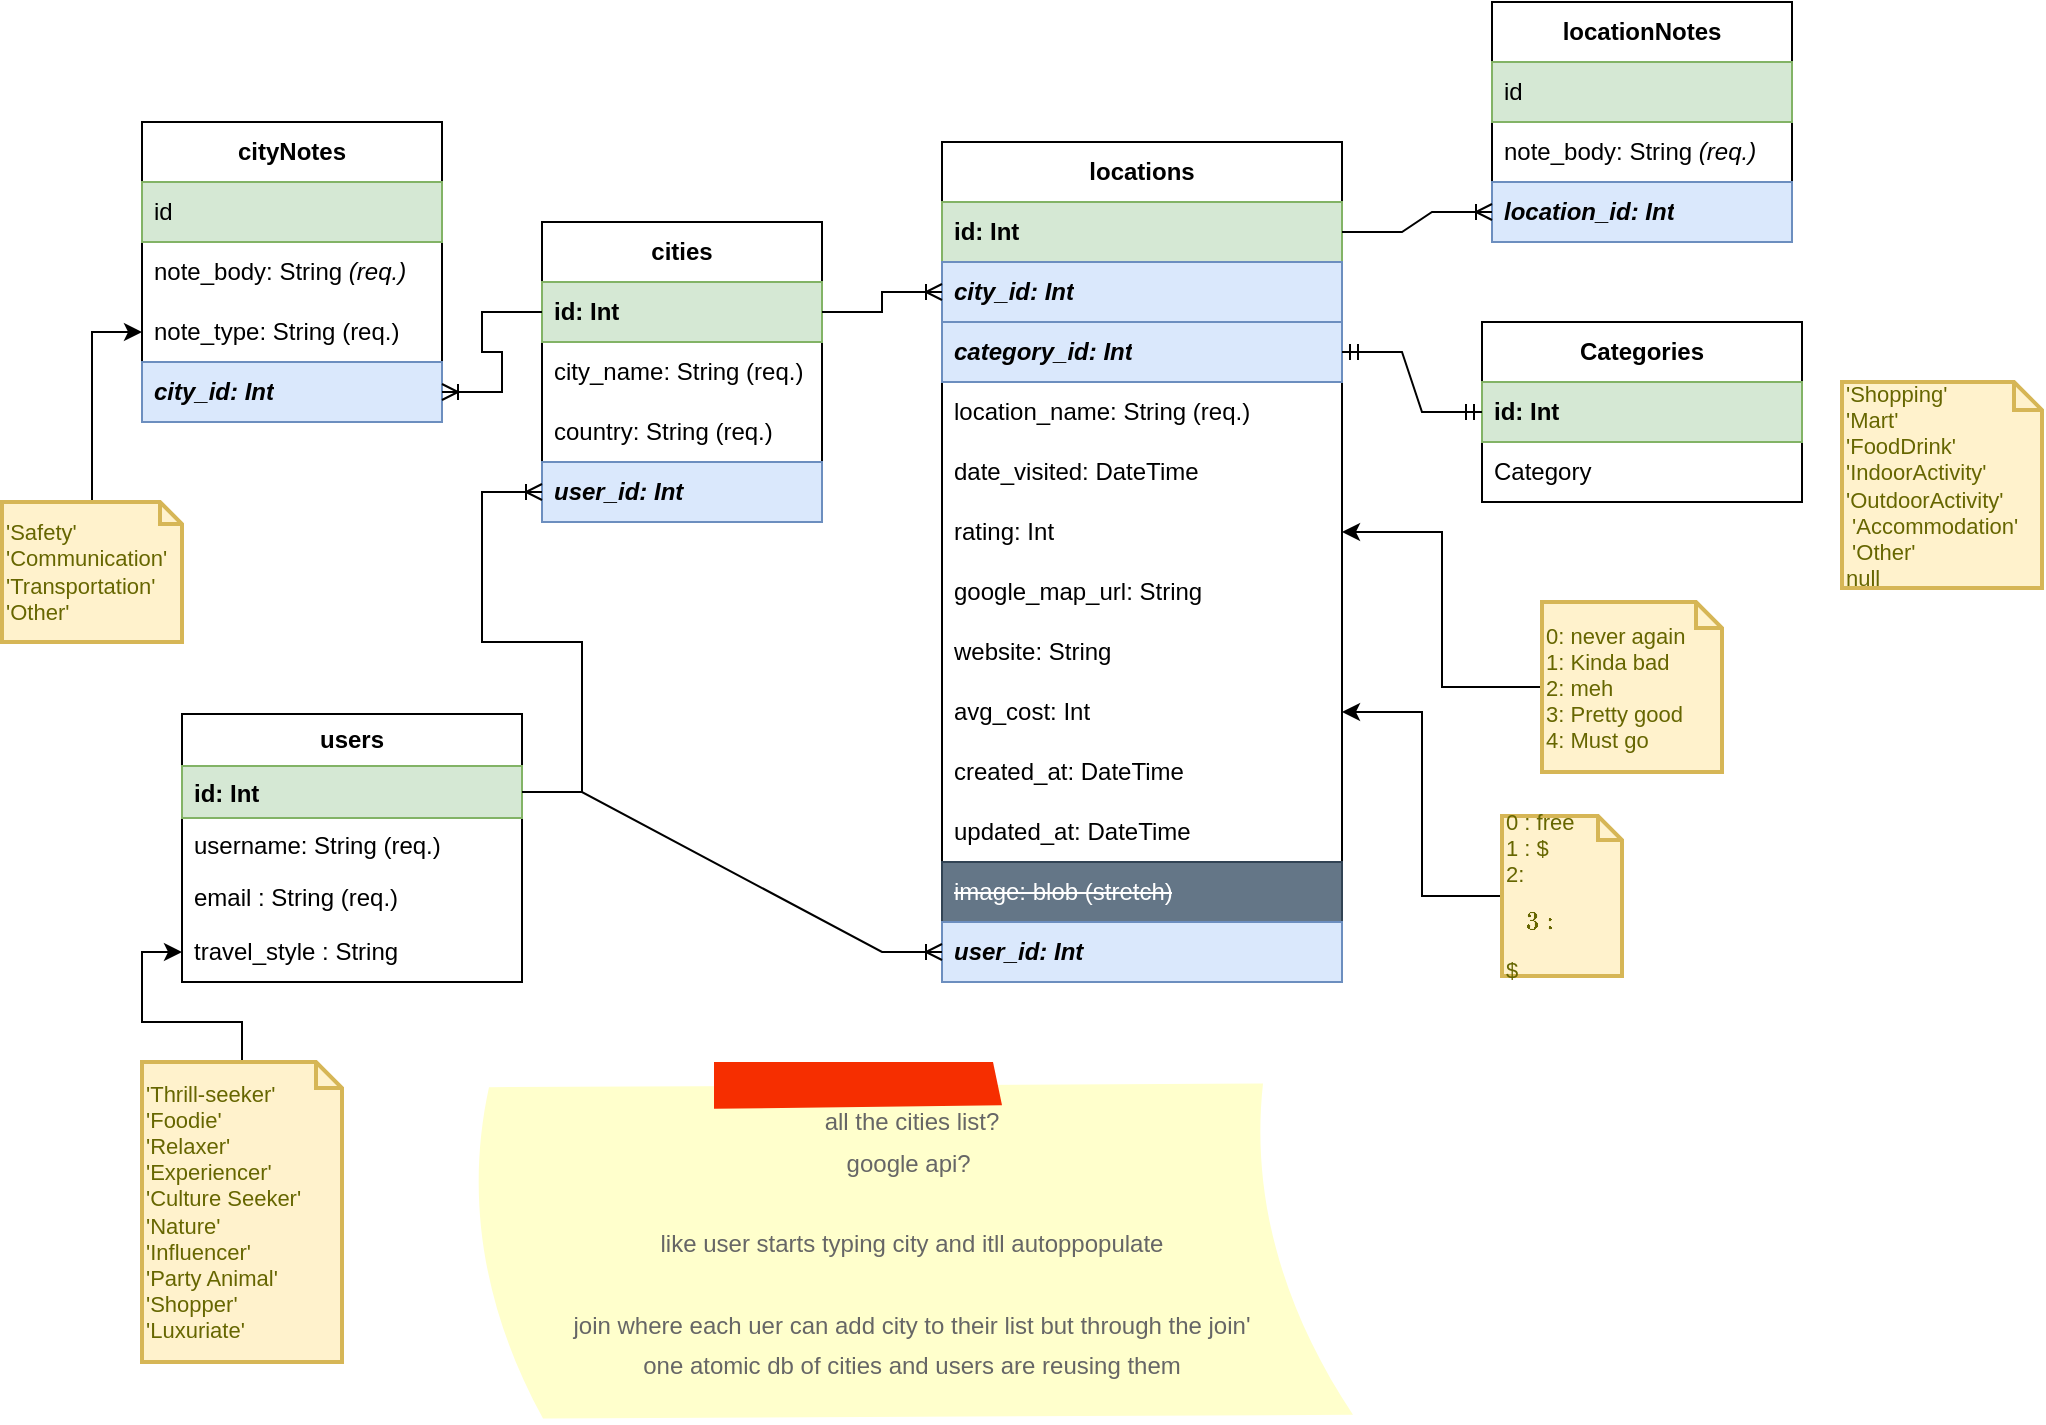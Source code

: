 <mxfile version="21.3.2" type="github">
  <diagram name="Page-1" id="9f1u4CmiPcvuR05C5_vr">
    <mxGraphModel dx="1050" dy="1649" grid="1" gridSize="10" guides="1" tooltips="1" connect="1" arrows="1" fold="1" page="1" pageScale="1" pageWidth="850" pageHeight="1100" math="0" shadow="0">
      <root>
        <mxCell id="0" />
        <mxCell id="1" parent="0" />
        <mxCell id="tmhsU0cNKf1Jm-0iEY6D-2" value="cities" style="swimlane;fontStyle=1;childLayout=stackLayout;horizontal=1;startSize=30;horizontalStack=0;resizeParent=1;resizeParentMax=0;resizeLast=0;collapsible=1;marginBottom=0;whiteSpace=wrap;html=1;labelBackgroundColor=none;swimlaneFillColor=default;" parent="1" vertex="1">
          <mxGeometry x="380" y="80" width="140" height="150" as="geometry" />
        </mxCell>
        <mxCell id="tmhsU0cNKf1Jm-0iEY6D-3" value="id: Int" style="text;strokeColor=#82b366;fillColor=#d5e8d4;align=left;verticalAlign=middle;spacingLeft=4;spacingRight=4;overflow=hidden;points=[[0,0.5],[1,0.5]];portConstraint=eastwest;rotatable=0;whiteSpace=wrap;html=1;fontStyle=1" parent="tmhsU0cNKf1Jm-0iEY6D-2" vertex="1">
          <mxGeometry y="30" width="140" height="30" as="geometry" />
        </mxCell>
        <mxCell id="tmhsU0cNKf1Jm-0iEY6D-4" value="city_name: String&amp;nbsp;(req.)" style="text;strokeColor=none;fillColor=none;align=left;verticalAlign=middle;spacingLeft=4;spacingRight=4;overflow=hidden;points=[[0,0.5],[1,0.5]];portConstraint=eastwest;rotatable=0;whiteSpace=wrap;html=1;" parent="tmhsU0cNKf1Jm-0iEY6D-2" vertex="1">
          <mxGeometry y="60" width="140" height="30" as="geometry" />
        </mxCell>
        <mxCell id="tmhsU0cNKf1Jm-0iEY6D-5" value="country: String&amp;nbsp;(req.)" style="text;strokeColor=none;fillColor=none;align=left;verticalAlign=middle;spacingLeft=4;spacingRight=4;overflow=hidden;points=[[0,0.5],[1,0.5]];portConstraint=eastwest;rotatable=0;whiteSpace=wrap;html=1;" parent="tmhsU0cNKf1Jm-0iEY6D-2" vertex="1">
          <mxGeometry y="90" width="140" height="30" as="geometry" />
        </mxCell>
        <mxCell id="tmhsU0cNKf1Jm-0iEY6D-38" value="user_id: Int" style="text;strokeColor=#6c8ebf;fillColor=#dae8fc;align=left;verticalAlign=middle;spacingLeft=4;spacingRight=4;overflow=hidden;points=[[0,0.5],[1,0.5]];portConstraint=eastwest;rotatable=0;whiteSpace=wrap;html=1;fontStyle=3" parent="tmhsU0cNKf1Jm-0iEY6D-2" vertex="1">
          <mxGeometry y="120" width="140" height="30" as="geometry" />
        </mxCell>
        <mxCell id="tmhsU0cNKf1Jm-0iEY6D-6" value="locations" style="swimlane;fontStyle=1;childLayout=stackLayout;horizontal=1;startSize=30;horizontalStack=0;resizeParent=1;resizeParentMax=0;resizeLast=0;collapsible=1;marginBottom=0;whiteSpace=wrap;html=1;labelBorderColor=none;swimlaneFillColor=default;" parent="1" vertex="1">
          <mxGeometry x="580" y="40" width="200" height="420" as="geometry" />
        </mxCell>
        <mxCell id="tmhsU0cNKf1Jm-0iEY6D-7" value="id: Int" style="text;strokeColor=#82b366;fillColor=#d5e8d4;align=left;verticalAlign=middle;spacingLeft=4;spacingRight=4;overflow=hidden;points=[[0,0.5],[1,0.5]];portConstraint=eastwest;rotatable=0;whiteSpace=wrap;html=1;fontStyle=1" parent="tmhsU0cNKf1Jm-0iEY6D-6" vertex="1">
          <mxGeometry y="30" width="200" height="30" as="geometry" />
        </mxCell>
        <mxCell id="tmhsU0cNKf1Jm-0iEY6D-8" value="city_id: Int" style="text;strokeColor=#6c8ebf;fillColor=#dae8fc;align=left;verticalAlign=middle;spacingLeft=4;spacingRight=4;overflow=hidden;points=[[0,0.5],[1,0.5]];portConstraint=eastwest;rotatable=0;whiteSpace=wrap;html=1;fontStyle=3" parent="tmhsU0cNKf1Jm-0iEY6D-6" vertex="1">
          <mxGeometry y="60" width="200" height="30" as="geometry" />
        </mxCell>
        <mxCell id="tmhsU0cNKf1Jm-0iEY6D-9" value="category_id: Int" style="text;strokeColor=#6c8ebf;fillColor=#dae8fc;align=left;verticalAlign=middle;spacingLeft=4;spacingRight=4;overflow=hidden;points=[[0,0.5],[1,0.5]];portConstraint=eastwest;rotatable=0;whiteSpace=wrap;html=1;fontStyle=3" parent="tmhsU0cNKf1Jm-0iEY6D-6" vertex="1">
          <mxGeometry y="90" width="200" height="30" as="geometry" />
        </mxCell>
        <mxCell id="tmhsU0cNKf1Jm-0iEY6D-64" value="location_name: String (req.)" style="text;strokeColor=none;fillColor=none;align=left;verticalAlign=middle;spacingLeft=4;spacingRight=4;overflow=hidden;points=[[0,0.5],[1,0.5]];portConstraint=eastwest;rotatable=0;whiteSpace=wrap;html=1;" parent="tmhsU0cNKf1Jm-0iEY6D-6" vertex="1">
          <mxGeometry y="120" width="200" height="30" as="geometry" />
        </mxCell>
        <mxCell id="tmhsU0cNKf1Jm-0iEY6D-66" value="date_visited: DateTime" style="text;strokeColor=none;fillColor=none;align=left;verticalAlign=middle;spacingLeft=4;spacingRight=4;overflow=hidden;points=[[0,0.5],[1,0.5]];portConstraint=eastwest;rotatable=0;whiteSpace=wrap;html=1;" parent="tmhsU0cNKf1Jm-0iEY6D-6" vertex="1">
          <mxGeometry y="150" width="200" height="30" as="geometry" />
        </mxCell>
        <mxCell id="tmhsU0cNKf1Jm-0iEY6D-69" value="rating: Int" style="text;strokeColor=none;fillColor=none;align=left;verticalAlign=middle;spacingLeft=4;spacingRight=4;overflow=hidden;points=[[0,0.5],[1,0.5]];portConstraint=eastwest;rotatable=0;whiteSpace=wrap;html=1;" parent="tmhsU0cNKf1Jm-0iEY6D-6" vertex="1">
          <mxGeometry y="180" width="200" height="30" as="geometry" />
        </mxCell>
        <mxCell id="tmhsU0cNKf1Jm-0iEY6D-67" value="google_map_url: String" style="text;strokeColor=none;fillColor=none;align=left;verticalAlign=middle;spacingLeft=4;spacingRight=4;overflow=hidden;points=[[0,0.5],[1,0.5]];portConstraint=eastwest;rotatable=0;whiteSpace=wrap;html=1;" parent="tmhsU0cNKf1Jm-0iEY6D-6" vertex="1">
          <mxGeometry y="210" width="200" height="30" as="geometry" />
        </mxCell>
        <mxCell id="tmhsU0cNKf1Jm-0iEY6D-72" value="website: String" style="text;strokeColor=none;fillColor=none;align=left;verticalAlign=middle;spacingLeft=4;spacingRight=4;overflow=hidden;points=[[0,0.5],[1,0.5]];portConstraint=eastwest;rotatable=0;whiteSpace=wrap;html=1;" parent="tmhsU0cNKf1Jm-0iEY6D-6" vertex="1">
          <mxGeometry y="240" width="200" height="30" as="geometry" />
        </mxCell>
        <mxCell id="tmhsU0cNKf1Jm-0iEY6D-71" value="avg_cost: Int" style="text;strokeColor=none;fillColor=none;align=left;verticalAlign=middle;spacingLeft=4;spacingRight=4;overflow=hidden;points=[[0,0.5],[1,0.5]];portConstraint=eastwest;rotatable=0;whiteSpace=wrap;html=1;" parent="tmhsU0cNKf1Jm-0iEY6D-6" vertex="1">
          <mxGeometry y="270" width="200" height="30" as="geometry" />
        </mxCell>
        <mxCell id="tmhsU0cNKf1Jm-0iEY6D-65" value="created_at: DateTime" style="text;strokeColor=none;fillColor=none;align=left;verticalAlign=middle;spacingLeft=4;spacingRight=4;overflow=hidden;points=[[0,0.5],[1,0.5]];portConstraint=eastwest;rotatable=0;whiteSpace=wrap;html=1;" parent="tmhsU0cNKf1Jm-0iEY6D-6" vertex="1">
          <mxGeometry y="300" width="200" height="30" as="geometry" />
        </mxCell>
        <mxCell id="GL2dQqEOQ-wX3wtYYYb6-10" value="updated_at: DateTime" style="text;strokeColor=none;fillColor=none;align=left;verticalAlign=middle;spacingLeft=4;spacingRight=4;overflow=hidden;points=[[0,0.5],[1,0.5]];portConstraint=eastwest;rotatable=0;whiteSpace=wrap;html=1;" parent="tmhsU0cNKf1Jm-0iEY6D-6" vertex="1">
          <mxGeometry y="330" width="200" height="30" as="geometry" />
        </mxCell>
        <mxCell id="tmhsU0cNKf1Jm-0iEY6D-70" value="&lt;strike&gt;image: blob (stretch)&lt;/strike&gt;" style="text;strokeColor=#314354;fillColor=#647687;align=left;verticalAlign=middle;spacingLeft=4;spacingRight=4;overflow=hidden;points=[[0,0.5],[1,0.5]];portConstraint=eastwest;rotatable=0;whiteSpace=wrap;html=1;fontColor=#ffffff;" parent="tmhsU0cNKf1Jm-0iEY6D-6" vertex="1">
          <mxGeometry y="360" width="200" height="30" as="geometry" />
        </mxCell>
        <mxCell id="fyDcdhxG3ffzFQAN4zrM-6" value="user_id: Int" style="text;strokeColor=#6c8ebf;fillColor=#dae8fc;align=left;verticalAlign=middle;spacingLeft=4;spacingRight=4;overflow=hidden;points=[[0,0.5],[1,0.5]];portConstraint=eastwest;rotatable=0;whiteSpace=wrap;html=1;fontStyle=3" parent="tmhsU0cNKf1Jm-0iEY6D-6" vertex="1">
          <mxGeometry y="390" width="200" height="30" as="geometry" />
        </mxCell>
        <mxCell id="tmhsU0cNKf1Jm-0iEY6D-14" value="&lt;b&gt;Categories&lt;/b&gt;" style="swimlane;fontStyle=0;childLayout=stackLayout;horizontal=1;startSize=30;horizontalStack=0;resizeParent=1;resizeParentMax=0;resizeLast=0;collapsible=1;marginBottom=0;whiteSpace=wrap;html=1;swimlaneFillColor=default;" parent="1" vertex="1">
          <mxGeometry x="850" y="130" width="160" height="90" as="geometry" />
        </mxCell>
        <mxCell id="tmhsU0cNKf1Jm-0iEY6D-15" value="id: Int" style="text;strokeColor=#82b366;fillColor=#d5e8d4;align=left;verticalAlign=middle;spacingLeft=4;spacingRight=4;overflow=hidden;points=[[0,0.5],[1,0.5]];portConstraint=eastwest;rotatable=0;whiteSpace=wrap;html=1;fontStyle=1" parent="tmhsU0cNKf1Jm-0iEY6D-14" vertex="1">
          <mxGeometry y="30" width="160" height="30" as="geometry" />
        </mxCell>
        <mxCell id="tmhsU0cNKf1Jm-0iEY6D-16" value="Category" style="text;strokeColor=none;fillColor=none;align=left;verticalAlign=middle;spacingLeft=4;spacingRight=4;overflow=hidden;points=[[0,0.5],[1,0.5]];portConstraint=eastwest;rotatable=0;whiteSpace=wrap;html=1;" parent="tmhsU0cNKf1Jm-0iEY6D-14" vertex="1">
          <mxGeometry y="60" width="160" height="30" as="geometry" />
        </mxCell>
        <mxCell id="tmhsU0cNKf1Jm-0iEY6D-23" value="&lt;span style=&quot;background-color: rgb(255, 255, 255);&quot;&gt;users&lt;/span&gt;" style="swimlane;fontStyle=1;childLayout=stackLayout;horizontal=1;startSize=26;fillColor=default;horizontalStack=0;resizeParent=1;resizeParentMax=0;resizeLast=0;collapsible=1;marginBottom=0;whiteSpace=wrap;html=1;swimlaneFillColor=default;" parent="1" vertex="1">
          <mxGeometry x="200" y="326" width="170" height="134" as="geometry">
            <mxRectangle x="390" y="310" width="100" height="30" as="alternateBounds" />
          </mxGeometry>
        </mxCell>
        <mxCell id="tmhsU0cNKf1Jm-0iEY6D-31" value="&lt;span&gt;id&lt;/span&gt;: Int" style="text;strokeColor=#82b366;fillColor=#d5e8d4;align=left;verticalAlign=top;spacingLeft=4;spacingRight=4;overflow=hidden;rotatable=0;points=[[0,0.5],[1,0.5]];portConstraint=eastwest;whiteSpace=wrap;html=1;fontStyle=1" parent="tmhsU0cNKf1Jm-0iEY6D-23" vertex="1">
          <mxGeometry y="26" width="170" height="26" as="geometry" />
        </mxCell>
        <mxCell id="tmhsU0cNKf1Jm-0iEY6D-28" value="username: String&amp;nbsp;(req.)" style="text;strokeColor=none;fillColor=none;align=left;verticalAlign=top;spacingLeft=4;spacingRight=4;overflow=hidden;rotatable=0;points=[[0,0.5],[1,0.5]];portConstraint=eastwest;whiteSpace=wrap;html=1;" parent="tmhsU0cNKf1Jm-0iEY6D-23" vertex="1">
          <mxGeometry y="52" width="170" height="26" as="geometry" />
        </mxCell>
        <mxCell id="tmhsU0cNKf1Jm-0iEY6D-24" value="email : String&amp;nbsp;(req.)" style="text;strokeColor=none;fillColor=none;align=left;verticalAlign=top;spacingLeft=4;spacingRight=4;overflow=hidden;rotatable=0;points=[[0,0.5],[1,0.5]];portConstraint=eastwest;whiteSpace=wrap;html=1;" parent="tmhsU0cNKf1Jm-0iEY6D-23" vertex="1">
          <mxGeometry y="78" width="170" height="26" as="geometry" />
        </mxCell>
        <mxCell id="tmhsU0cNKf1Jm-0iEY6D-13" value="travel_style : String" style="text;strokeColor=none;fillColor=none;align=left;verticalAlign=middle;spacingLeft=4;spacingRight=4;overflow=hidden;points=[[0,0.5],[1,0.5]];portConstraint=eastwest;rotatable=0;whiteSpace=wrap;html=1;" parent="tmhsU0cNKf1Jm-0iEY6D-23" vertex="1">
          <mxGeometry y="104" width="170" height="30" as="geometry" />
        </mxCell>
        <mxCell id="tmhsU0cNKf1Jm-0iEY6D-37" value="" style="edgeStyle=entityRelationEdgeStyle;fontSize=12;html=1;endArrow=ERoneToMany;rounded=0;" parent="1" source="tmhsU0cNKf1Jm-0iEY6D-3" target="tmhsU0cNKf1Jm-0iEY6D-8" edge="1">
          <mxGeometry width="100" height="100" relative="1" as="geometry">
            <mxPoint x="560" y="340" as="sourcePoint" />
            <mxPoint x="660" y="240" as="targetPoint" />
          </mxGeometry>
        </mxCell>
        <mxCell id="tmhsU0cNKf1Jm-0iEY6D-42" value="cityNotes" style="swimlane;fontStyle=1;childLayout=stackLayout;horizontal=1;startSize=30;horizontalStack=0;resizeParent=1;resizeParentMax=0;resizeLast=0;collapsible=1;marginBottom=0;whiteSpace=wrap;html=1;swimlaneFillColor=default;" parent="1" vertex="1">
          <mxGeometry x="180" y="30" width="150" height="150" as="geometry" />
        </mxCell>
        <mxCell id="tmhsU0cNKf1Jm-0iEY6D-46" value="id" style="text;strokeColor=#82b366;fillColor=#d5e8d4;align=left;verticalAlign=middle;spacingLeft=4;spacingRight=4;overflow=hidden;points=[[0,0.5],[1,0.5]];portConstraint=eastwest;rotatable=0;whiteSpace=wrap;html=1;" parent="tmhsU0cNKf1Jm-0iEY6D-42" vertex="1">
          <mxGeometry y="30" width="150" height="30" as="geometry" />
        </mxCell>
        <mxCell id="fyDcdhxG3ffzFQAN4zrM-4" value="&lt;span style=&quot;font-style: normal;&quot;&gt;note_body: String&lt;/span&gt;&amp;nbsp;(req.)" style="text;strokeColor=none;fillColor=none;align=left;verticalAlign=middle;spacingLeft=4;spacingRight=4;overflow=hidden;points=[[0,0.5],[1,0.5]];portConstraint=eastwest;rotatable=0;whiteSpace=wrap;html=1;fontStyle=2" parent="tmhsU0cNKf1Jm-0iEY6D-42" vertex="1">
          <mxGeometry y="60" width="150" height="30" as="geometry" />
        </mxCell>
        <mxCell id="fyDcdhxG3ffzFQAN4zrM-3" value="&lt;span style=&quot;&quot;&gt;note_type&lt;/span&gt;: String&amp;nbsp;(req.)" style="text;strokeColor=none;fillColor=none;align=left;verticalAlign=middle;spacingLeft=4;spacingRight=4;overflow=hidden;points=[[0,0.5],[1,0.5]];portConstraint=eastwest;rotatable=0;whiteSpace=wrap;html=1;fontStyle=0" parent="tmhsU0cNKf1Jm-0iEY6D-42" vertex="1">
          <mxGeometry y="90" width="150" height="30" as="geometry" />
        </mxCell>
        <mxCell id="tmhsU0cNKf1Jm-0iEY6D-60" value="city_id: Int" style="text;strokeColor=#6c8ebf;fillColor=#dae8fc;align=left;verticalAlign=middle;spacingLeft=4;spacingRight=4;overflow=hidden;points=[[0,0.5],[1,0.5]];portConstraint=eastwest;rotatable=0;whiteSpace=wrap;html=1;fontStyle=3" parent="tmhsU0cNKf1Jm-0iEY6D-42" vertex="1">
          <mxGeometry y="120" width="150" height="30" as="geometry" />
        </mxCell>
        <mxCell id="tmhsU0cNKf1Jm-0iEY6D-73" value="" style="edgeStyle=entityRelationEdgeStyle;fontSize=12;html=1;endArrow=ERmandOne;startArrow=ERmandOne;rounded=0;" parent="1" source="tmhsU0cNKf1Jm-0iEY6D-15" target="tmhsU0cNKf1Jm-0iEY6D-9" edge="1">
          <mxGeometry width="100" height="100" relative="1" as="geometry">
            <mxPoint x="230" y="580" as="sourcePoint" />
            <mxPoint x="330" y="480" as="targetPoint" />
          </mxGeometry>
        </mxCell>
        <mxCell id="mOykxdP0kXs1DwMzC95C-7" style="edgeStyle=orthogonalEdgeStyle;rounded=0;orthogonalLoop=1;jettySize=auto;html=1;exitX=0;exitY=0.5;exitDx=0;exitDy=0;exitPerimeter=0;" parent="1" source="mOykxdP0kXs1DwMzC95C-3" target="tmhsU0cNKf1Jm-0iEY6D-71" edge="1">
          <mxGeometry relative="1" as="geometry" />
        </mxCell>
        <mxCell id="mOykxdP0kXs1DwMzC95C-3" value="0 : free&lt;br&gt;1 : $&lt;br&gt;2: $$&lt;br&gt;3: $$$" style="shape=note;strokeWidth=2;fontSize=11;size=12;whiteSpace=wrap;html=1;fillColor=#fff2cc;strokeColor=#d6b656;fontColor=#666600;align=left;" parent="1" vertex="1">
          <mxGeometry x="860" y="377" width="60" height="80" as="geometry" />
        </mxCell>
        <mxCell id="mOykxdP0kXs1DwMzC95C-6" style="edgeStyle=orthogonalEdgeStyle;rounded=0;orthogonalLoop=1;jettySize=auto;html=1;exitX=0;exitY=0.5;exitDx=0;exitDy=0;exitPerimeter=0;" parent="1" source="mOykxdP0kXs1DwMzC95C-5" target="tmhsU0cNKf1Jm-0iEY6D-69" edge="1">
          <mxGeometry relative="1" as="geometry" />
        </mxCell>
        <mxCell id="mOykxdP0kXs1DwMzC95C-5" value="0: never again&lt;br&gt;1: Kinda bad&lt;br&gt;2: meh&lt;br&gt;3: Pretty good&lt;br&gt;4: Must go" style="shape=note;strokeWidth=2;fontSize=11;size=13;whiteSpace=wrap;html=1;fillColor=#fff2cc;strokeColor=#d6b656;fontColor=#666600;align=left;" parent="1" vertex="1">
          <mxGeometry x="880" y="270" width="90" height="85" as="geometry" />
        </mxCell>
        <mxCell id="fyDcdhxG3ffzFQAN4zrM-1" value="" style="edgeStyle=entityRelationEdgeStyle;fontSize=12;html=1;endArrow=ERoneToMany;rounded=0;exitX=1;exitY=0.5;exitDx=0;exitDy=0;" parent="1" source="tmhsU0cNKf1Jm-0iEY6D-31" target="tmhsU0cNKf1Jm-0iEY6D-38" edge="1">
          <mxGeometry width="100" height="100" relative="1" as="geometry">
            <mxPoint x="310" y="420" as="sourcePoint" />
            <mxPoint x="340" y="220" as="targetPoint" />
          </mxGeometry>
        </mxCell>
        <mxCell id="fyDcdhxG3ffzFQAN4zrM-2" value="&lt;font style=&quot;font-size: 12px;&quot;&gt;all the cities list?&lt;br&gt;google api?&amp;nbsp;&lt;br&gt;&lt;br&gt;like user starts typing city and itll autoppopulate&lt;br&gt;&lt;br&gt;join where each uer can add city to their list but through the join&#39;&lt;br&gt;one atomic db of cities and users are reusing them&lt;/font&gt;" style="strokeWidth=1;shadow=0;dashed=0;align=center;html=1;shape=mxgraph.mockup.text.stickyNote2;fontColor=#666666;mainText=;fontSize=17;whiteSpace=wrap;fillColor=#ffffcc;strokeColor=#F62E00;" parent="1" vertex="1">
          <mxGeometry x="340" y="500" width="450" height="180" as="geometry" />
        </mxCell>
        <mxCell id="fyDcdhxG3ffzFQAN4zrM-5" value="" style="edgeStyle=entityRelationEdgeStyle;fontSize=12;html=1;endArrow=ERoneToMany;rounded=0;" parent="1" source="tmhsU0cNKf1Jm-0iEY6D-31" target="fyDcdhxG3ffzFQAN4zrM-6" edge="1">
          <mxGeometry width="100" height="100" relative="1" as="geometry">
            <mxPoint x="300" y="425" as="sourcePoint" />
            <mxPoint x="540" y="110" as="targetPoint" />
          </mxGeometry>
        </mxCell>
        <mxCell id="fyDcdhxG3ffzFQAN4zrM-10" style="edgeStyle=orthogonalEdgeStyle;rounded=0;orthogonalLoop=1;jettySize=auto;html=1;" parent="1" source="fyDcdhxG3ffzFQAN4zrM-9" target="fyDcdhxG3ffzFQAN4zrM-3" edge="1">
          <mxGeometry relative="1" as="geometry" />
        </mxCell>
        <mxCell id="fyDcdhxG3ffzFQAN4zrM-9" value="&#39;Safety&#39;&lt;br&gt;&#39;Communication&#39;&lt;br&gt;&#39;Transportation&#39;&lt;br&gt;&lt;div style=&quot;&quot;&gt;&lt;span style=&quot;background-color: initial;&quot;&gt;&#39;Other&#39;&lt;/span&gt;&lt;/div&gt;" style="shape=note;strokeWidth=2;fontSize=11;size=11;whiteSpace=wrap;html=1;fillColor=#fff2cc;strokeColor=#d6b656;fontColor=#666600;align=left;" parent="1" vertex="1">
          <mxGeometry x="110" y="220" width="90" height="70" as="geometry" />
        </mxCell>
        <mxCell id="GL2dQqEOQ-wX3wtYYYb6-1" value="" style="edgeStyle=entityRelationEdgeStyle;fontSize=12;html=1;endArrow=ERoneToMany;rounded=0;" parent="1" source="tmhsU0cNKf1Jm-0iEY6D-3" target="tmhsU0cNKf1Jm-0iEY6D-60" edge="1">
          <mxGeometry width="100" height="100" relative="1" as="geometry">
            <mxPoint x="210" y="340" as="sourcePoint" />
            <mxPoint x="320" y="230" as="targetPoint" />
          </mxGeometry>
        </mxCell>
        <mxCell id="GL2dQqEOQ-wX3wtYYYb6-2" value="locationNotes" style="swimlane;fontStyle=1;childLayout=stackLayout;horizontal=1;startSize=30;horizontalStack=0;resizeParent=1;resizeParentMax=0;resizeLast=0;collapsible=1;marginBottom=0;whiteSpace=wrap;html=1;swimlaneFillColor=default;" parent="1" vertex="1">
          <mxGeometry x="855" y="-30" width="150" height="120" as="geometry" />
        </mxCell>
        <mxCell id="GL2dQqEOQ-wX3wtYYYb6-3" value="id" style="text;strokeColor=#82b366;fillColor=#d5e8d4;align=left;verticalAlign=middle;spacingLeft=4;spacingRight=4;overflow=hidden;points=[[0,0.5],[1,0.5]];portConstraint=eastwest;rotatable=0;whiteSpace=wrap;html=1;" parent="GL2dQqEOQ-wX3wtYYYb6-2" vertex="1">
          <mxGeometry y="30" width="150" height="30" as="geometry" />
        </mxCell>
        <mxCell id="GL2dQqEOQ-wX3wtYYYb6-4" value="&lt;span style=&quot;font-style: normal;&quot;&gt;note_body: String&lt;/span&gt;&amp;nbsp;(req.)" style="text;strokeColor=none;fillColor=none;align=left;verticalAlign=middle;spacingLeft=4;spacingRight=4;overflow=hidden;points=[[0,0.5],[1,0.5]];portConstraint=eastwest;rotatable=0;whiteSpace=wrap;html=1;fontStyle=2" parent="GL2dQqEOQ-wX3wtYYYb6-2" vertex="1">
          <mxGeometry y="60" width="150" height="30" as="geometry" />
        </mxCell>
        <mxCell id="GL2dQqEOQ-wX3wtYYYb6-6" value="location_id: Int" style="text;strokeColor=#6c8ebf;fillColor=#dae8fc;align=left;verticalAlign=middle;spacingLeft=4;spacingRight=4;overflow=hidden;points=[[0,0.5],[1,0.5]];portConstraint=eastwest;rotatable=0;whiteSpace=wrap;html=1;fontStyle=3" parent="GL2dQqEOQ-wX3wtYYYb6-2" vertex="1">
          <mxGeometry y="90" width="150" height="30" as="geometry" />
        </mxCell>
        <mxCell id="GL2dQqEOQ-wX3wtYYYb6-8" value="" style="edgeStyle=entityRelationEdgeStyle;fontSize=12;html=1;endArrow=ERoneToMany;rounded=0;" parent="1" source="tmhsU0cNKf1Jm-0iEY6D-7" target="GL2dQqEOQ-wX3wtYYYb6-6" edge="1">
          <mxGeometry width="100" height="100" relative="1" as="geometry">
            <mxPoint x="767" y="466" as="sourcePoint" />
            <mxPoint x="862" y="430" as="targetPoint" />
          </mxGeometry>
        </mxCell>
        <mxCell id="GL2dQqEOQ-wX3wtYYYb6-12" style="edgeStyle=orthogonalEdgeStyle;rounded=0;orthogonalLoop=1;jettySize=auto;html=1;" parent="1" source="GL2dQqEOQ-wX3wtYYYb6-11" target="tmhsU0cNKf1Jm-0iEY6D-13" edge="1">
          <mxGeometry relative="1" as="geometry" />
        </mxCell>
        <mxCell id="GL2dQqEOQ-wX3wtYYYb6-11" value="&lt;div&gt;&#39;Thrill-seeker&#39;&lt;/div&gt;&lt;div&gt;&#39;Foodie&#39;&lt;/div&gt;&lt;div&gt;&#39;Relaxer&#39;&lt;/div&gt;&lt;div&gt;&#39;Experiencer&#39;&lt;/div&gt;&lt;div&gt;&#39;Culture Seeker&#39;&lt;/div&gt;&lt;div&gt;&#39;Nature&#39;&lt;/div&gt;&lt;div&gt;&#39;Influencer&#39;&lt;/div&gt;&lt;div&gt;&#39;Party Animal&#39;&lt;/div&gt;&lt;div&gt;&#39;Shopper&#39;&lt;/div&gt;&lt;div&gt;&#39;Luxuriate&#39;&lt;/div&gt;" style="shape=note;strokeWidth=2;fontSize=11;size=13;whiteSpace=wrap;html=1;fillColor=#fff2cc;strokeColor=#d6b656;fontColor=#666600;align=left;" parent="1" vertex="1">
          <mxGeometry x="180" y="500" width="100" height="150" as="geometry" />
        </mxCell>
        <mxCell id="GL2dQqEOQ-wX3wtYYYb6-13" value="&#39;Shopping&#39;&lt;br&gt;&#39;Mart&#39;&lt;br&gt;&#39;FoodDrink&#39;&lt;br&gt;&#39;IndoorActivity&#39;&lt;br&gt;&#39;OutdoorActivity&#39;&lt;br&gt;&amp;nbsp;&#39;Accommodation&#39;&lt;br&gt;&amp;nbsp;&#39;Other&#39;&lt;br&gt;null" style="shape=note;strokeWidth=2;fontSize=11;size=14;whiteSpace=wrap;html=1;fillColor=#fff2cc;strokeColor=#d6b656;fontColor=#666600;align=left;" parent="1" vertex="1">
          <mxGeometry x="1030" y="160" width="100" height="103" as="geometry" />
        </mxCell>
      </root>
    </mxGraphModel>
  </diagram>
</mxfile>
